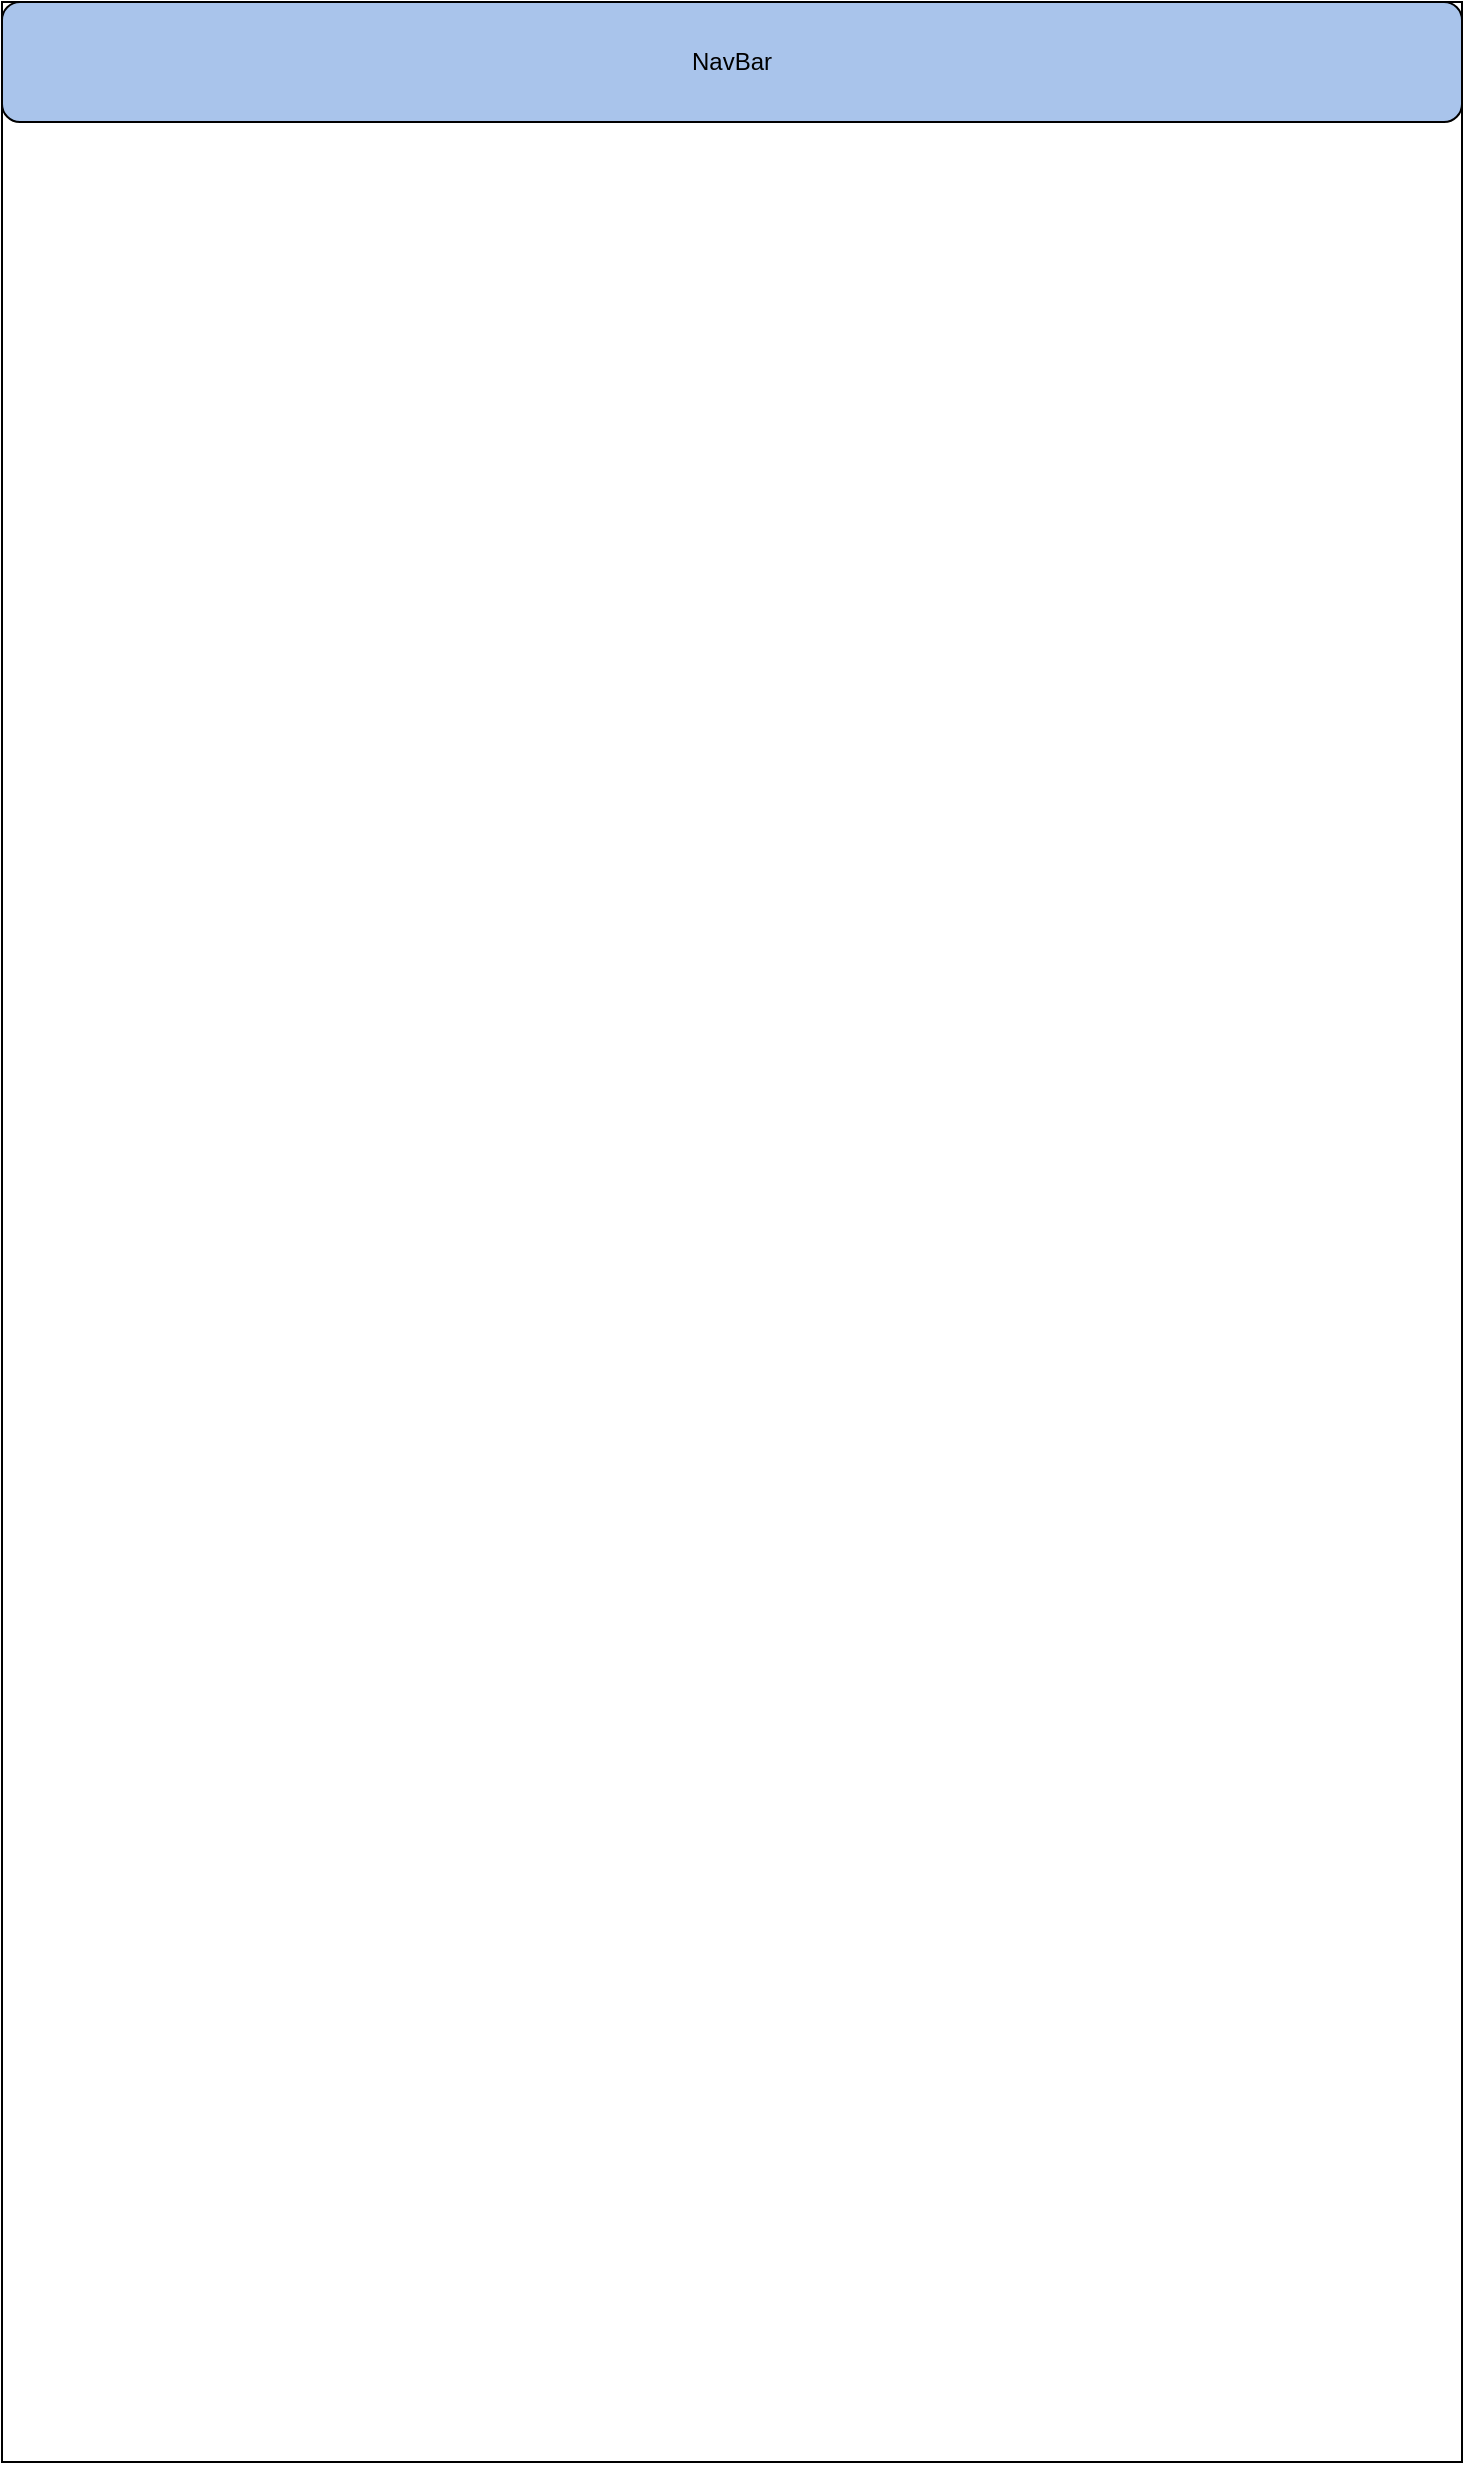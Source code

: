 <mxfile version="16.5.2" type="github">
  <diagram id="l8ND1sfAQXFVxoRxp-3u" name="Page-1">
    <mxGraphModel dx="1298" dy="729" grid="1" gridSize="10" guides="1" tooltips="1" connect="1" arrows="1" fold="1" page="1" pageScale="1" pageWidth="850" pageHeight="1100" math="0" shadow="0">
      <root>
        <mxCell id="0" />
        <mxCell id="1" parent="0" />
        <mxCell id="pOQsP0odgBJNXpEQfqiO-1" value="" style="rounded=0;whiteSpace=wrap;html=1;" parent="1" vertex="1">
          <mxGeometry x="60" y="50" width="730" height="1230" as="geometry" />
        </mxCell>
        <mxCell id="pOQsP0odgBJNXpEQfqiO-2" value="NavBar" style="rounded=1;whiteSpace=wrap;html=1;fillColor=#A9C4EB;" parent="1" vertex="1">
          <mxGeometry x="60" y="50" width="730" height="60" as="geometry" />
        </mxCell>
      </root>
    </mxGraphModel>
  </diagram>
</mxfile>
